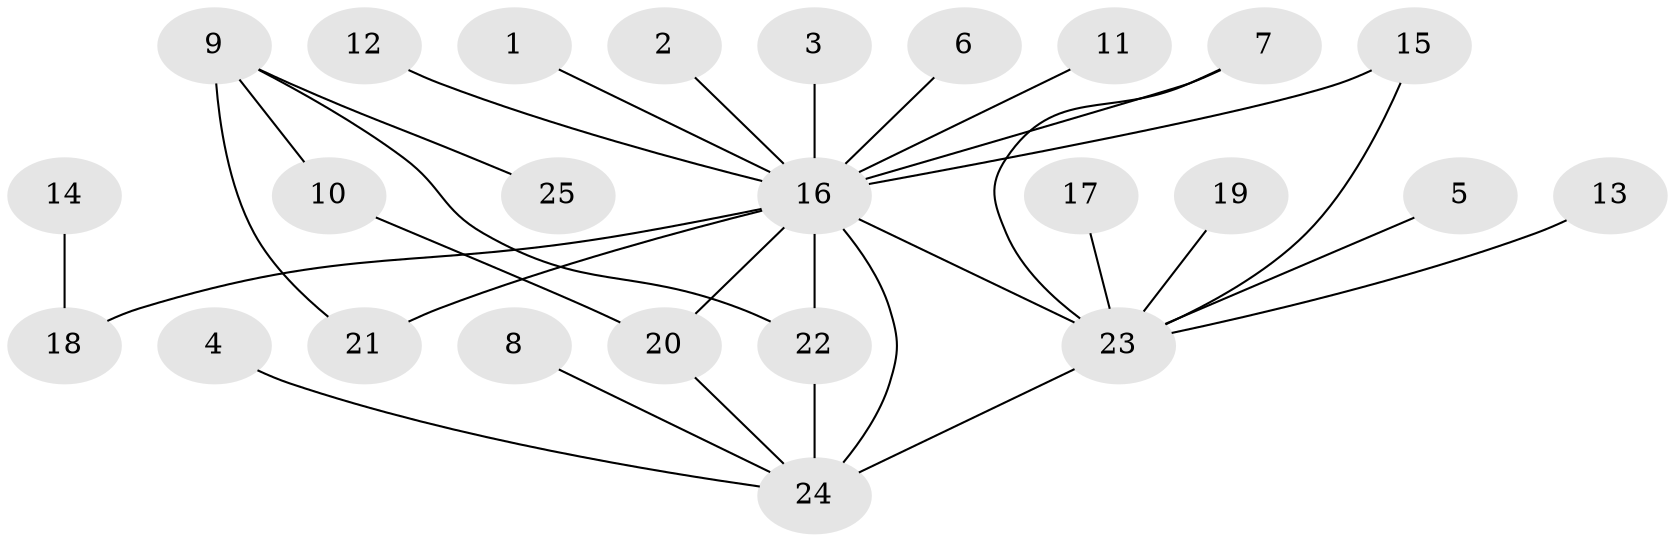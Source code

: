 // original degree distribution, {4: 0.12, 17: 0.02, 2: 0.08, 3: 0.18, 1: 0.56, 6: 0.02, 8: 0.02}
// Generated by graph-tools (version 1.1) at 2025/49/03/09/25 03:49:46]
// undirected, 25 vertices, 31 edges
graph export_dot {
graph [start="1"]
  node [color=gray90,style=filled];
  1;
  2;
  3;
  4;
  5;
  6;
  7;
  8;
  9;
  10;
  11;
  12;
  13;
  14;
  15;
  16;
  17;
  18;
  19;
  20;
  21;
  22;
  23;
  24;
  25;
  1 -- 16 [weight=1.0];
  2 -- 16 [weight=1.0];
  3 -- 16 [weight=1.0];
  4 -- 24 [weight=1.0];
  5 -- 23 [weight=1.0];
  6 -- 16 [weight=1.0];
  7 -- 16 [weight=1.0];
  7 -- 23 [weight=1.0];
  8 -- 24 [weight=1.0];
  9 -- 10 [weight=1.0];
  9 -- 21 [weight=1.0];
  9 -- 22 [weight=1.0];
  9 -- 25 [weight=1.0];
  10 -- 20 [weight=1.0];
  11 -- 16 [weight=1.0];
  12 -- 16 [weight=1.0];
  13 -- 23 [weight=1.0];
  14 -- 18 [weight=1.0];
  15 -- 16 [weight=1.0];
  15 -- 23 [weight=1.0];
  16 -- 18 [weight=1.0];
  16 -- 20 [weight=2.0];
  16 -- 21 [weight=1.0];
  16 -- 22 [weight=1.0];
  16 -- 23 [weight=1.0];
  16 -- 24 [weight=2.0];
  17 -- 23 [weight=1.0];
  19 -- 23 [weight=1.0];
  20 -- 24 [weight=1.0];
  22 -- 24 [weight=1.0];
  23 -- 24 [weight=1.0];
}
